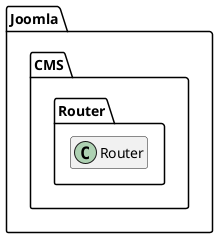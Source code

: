 @startuml
set namespaceSeparator \\
hide members
hide << alias >> circle

class Joomla\\CMS\\Router\\Router
@enduml
